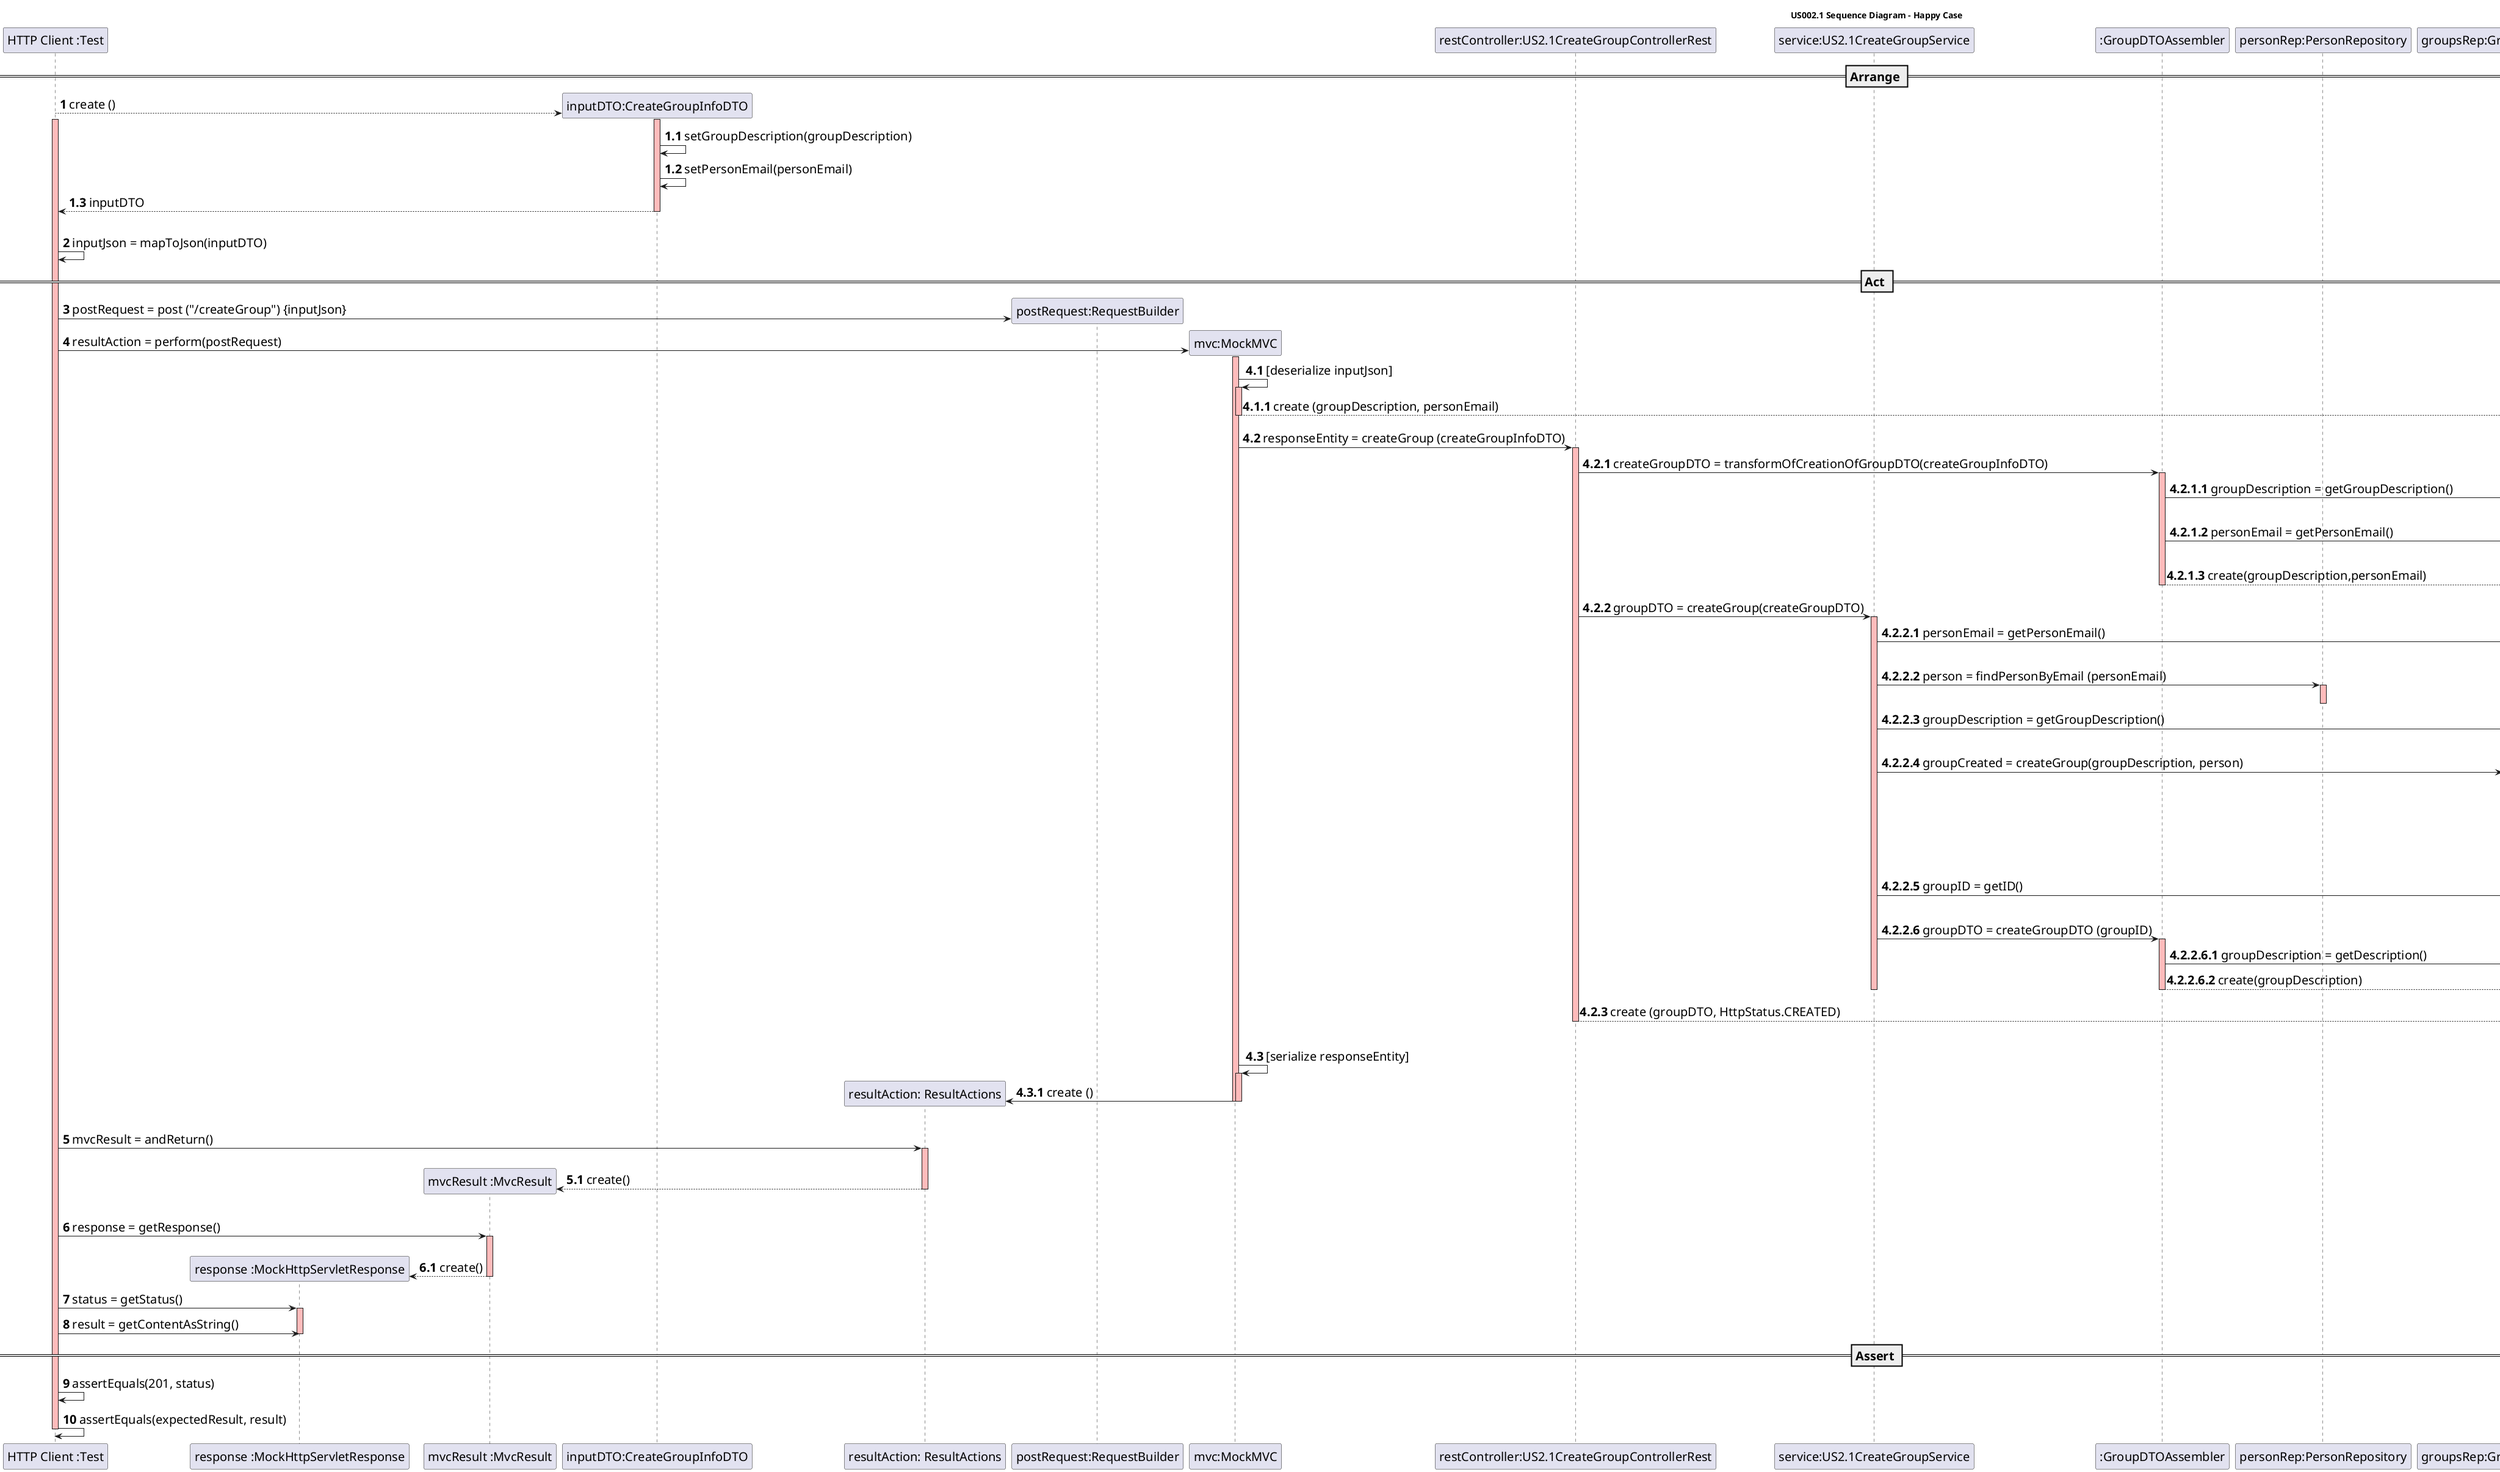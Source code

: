 @startuml

skinparam DefaultFontSize 20

title US002.1 Sequence Diagram - Happy Case

participant "HTTP Client :Test"
participant "response :MockHttpServletResponse"
participant "mvcResult :MvcResult"
participant "inputDTO:CreateGroupInfoDTO"
participant "resultAction: ResultActions"
participant "postRequest:RequestBuilder"
participant "mvc:MockMVC"
participant "restController:US2.1CreateGroupControllerRest"
participant "service:US2.1CreateGroupService"
participant ":GroupDTOAssembler"
participant "personRep:PersonRepository"
participant "groupsRep:GroupsRepository"
participant "groupID:GroupID"




== Arrange ==

autonumber
create "inputDTO:CreateGroupInfoDTO"
"HTTP Client :Test" --> "inputDTO:CreateGroupInfoDTO": create ()
activate "HTTP Client :Test" #FFBBBB
autonumber 1.1
activate "inputDTO:CreateGroupInfoDTO" #FFBBBB
"inputDTO:CreateGroupInfoDTO" -> "inputDTO:CreateGroupInfoDTO": setGroupDescription(groupDescription)
"inputDTO:CreateGroupInfoDTO" -> "inputDTO:CreateGroupInfoDTO": setPersonEmail(personEmail)
"HTTP Client :Test" <-- "inputDTO:CreateGroupInfoDTO": inputDTO
deactivate "inputDTO:CreateGroupInfoDTO"

|||

autonumber 2
"HTTP Client :Test" -> "HTTP Client :Test": inputJson = mapToJson(inputDTO)

== Act ==

create "postRequest:RequestBuilder"
"HTTP Client :Test" -> "postRequest:RequestBuilder" : postRequest = post ("/createGroup") {inputJson}

create "mvc:MockMVC"
"HTTP Client :Test" -> "mvc:MockMVC": resultAction = perform(postRequest)


autonumber 4.1

activate "mvc:MockMVC" #FFBBBB
"mvc:MockMVC" -> "mvc:MockMVC" : [deserialize inputJson]
activate "mvc:MockMVC" #FFBBBB
autonumber 4.1.1
create "createGroupInfoDTO: CreateGroupInfoDTO"
"mvc:MockMVC" --> "createGroupInfoDTO: CreateGroupInfoDTO" : create (groupDescription, personEmail)
deactivate "mvc:MockMVC"

autonumber 4.2
"mvc:MockMVC" -> "restController:US2.1CreateGroupControllerRest" : responseEntity = createGroup (createGroupInfoDTO)

autonumber 4.2.1
activate "restController:US2.1CreateGroupControllerRest" #FFBBBB
"restController:US2.1CreateGroupControllerRest" -> ":GroupDTOAssembler": createGroupDTO = transformOfCreationOfGroupDTO(createGroupInfoDTO)

autonumber 4.2.1.1

activate ":GroupDTOAssembler" #FFBBBB

":GroupDTOAssembler" -> "createGroupInfoDTO: CreateGroupInfoDTO": groupDescription = getGroupDescription()

activate "createGroupInfoDTO: CreateGroupInfoDTO" #FFBBBB
deactivate "createGroupInfoDTO: CreateGroupInfoDTO" #FFBBBB

":GroupDTOAssembler" -> "createGroupInfoDTO: CreateGroupInfoDTO": personEmail = getPersonEmail()
activate "createGroupInfoDTO: CreateGroupInfoDTO" #FFBBBB
deactivate "createGroupInfoDTO: CreateGroupInfoDTO" #FFBBBB

create "createGroupDTO:CreateGroupDTO"
":GroupDTOAssembler" --> "createGroupDTO:CreateGroupDTO": create(groupDescription,personEmail)
deactivate ":GroupDTOAssembler"

autonumber 4.2.2
"restController:US2.1CreateGroupControllerRest" -> "service:US2.1CreateGroupService" : groupDTO = createGroup(createGroupDTO)


autonumber 4.2.2.1
activate "service:US2.1CreateGroupService" #FFBBBB
"service:US2.1CreateGroupService" -> "createGroupDTO:CreateGroupDTO" : personEmail = getPersonEmail()
activate "createGroupDTO:CreateGroupDTO" #FFBBBB
deactivate "createGroupDTO:CreateGroupDTO"

"service:US2.1CreateGroupService" -> "personRep:PersonRepository" : person = findPersonByEmail (personEmail)
activate "personRep:PersonRepository" #FFBBBB
deactivate "personRep:PersonRepository"

"service:US2.1CreateGroupService" -> "createGroupDTO:CreateGroupDTO" : groupDescription = getGroupDescription()
activate "createGroupDTO:CreateGroupDTO" #FFBBBB
deactivate "createGroupDTO:CreateGroupDTO"

"service:US2.1CreateGroupService" -> "groupsRep:GroupsRepository" : groupCreated = createGroup(groupDescription, person)
activate "groupsRep:GroupsRepository" #FFBBBB

autonumber 4.2.2.4.1
create "groupCreated:Group"
"groupsRep:GroupsRepository" --> "groupCreated:Group" : create(groupDescription, person)

activate "groupCreated:Group" #FFBBBB
autonumber 4.2.2.4.1.1
"groupCreated:Group" -> "groupCreated:Group" : addMember(person)
deactivate "groupCreated:Group"

autonumber 4.2.2.4.2
"groupsRep:GroupsRepository" -> "groupsRep:GroupsRepository" :add(groupCreated)
deactivate "groupsRep:GroupsRepository"

autonumber 4.2.2.5

"service:US2.1CreateGroupService" -> "groupCreated:Group" : groupID = getID()
activate "groupCreated:Group" #FFBBBB
deactivate "groupCreated:Group"

"service:US2.1CreateGroupService" -> ":GroupDTOAssembler" : groupDTO = createGroupDTO (groupID)

autonumber 4.2.2.6.1
activate ":GroupDTOAssembler" #FFBBBB
":GroupDTOAssembler" -> "groupID:GroupID" : groupDescription = getDescription()

create "groupDTO:GroupDTO"
":GroupDTOAssembler" --> "groupDTO:GroupDTO" : create(groupDescription)

deactivate ":GroupDTOAssembler"
deactivate "service:US2.1CreateGroupService"

autonumber 4.2.3
create "responseEntity:ResponseEntity"
"restController:US2.1CreateGroupControllerRest" --> "responseEntity:ResponseEntity" : create (groupDTO, HttpStatus.CREATED)
deactivate "restController:US2.1CreateGroupControllerRest"

|||

autonumber 4.3
"mvc:MockMVC" -> "mvc:MockMVC" : [serialize responseEntity]
activate "mvc:MockMVC" #FFBBBB

autonumber 4.3.1
create "resultAction: ResultActions"

"mvc:MockMVC" -> "resultAction: ResultActions" : create ()

deactivate "mvc:MockMVC" #FFBBBB
deactivate "mvc:MockMVC"

autonumber 5
|||

"HTTP Client :Test" -> "resultAction: ResultActions" : mvcResult = andReturn()
activate "resultAction: ResultActions" #FFBBBB
|||
create "mvcResult :MvcResult"
autonumber 5.1
"resultAction: ResultActions" --> "mvcResult :MvcResult" : create()
deactivate "resultAction: ResultActions"

|||

autonumber 6
"HTTP Client :Test" -> "mvcResult :MvcResult" : response = getResponse()

autonumber 6.1
|||
create "response :MockHttpServletResponse"
activate "mvcResult :MvcResult" #FFBBBB
"mvcResult :MvcResult" --> "response :MockHttpServletResponse" : create()
deactivate "mvcResult :MvcResult"

autonumber 7
"HTTP Client :Test" -> "response :MockHttpServletResponse" : status = getStatus()
activate "response :MockHttpServletResponse" #FFBBBB
"HTTP Client :Test" -> "response :MockHttpServletResponse" : result = getContentAsString()
deactivate "response :MockHttpServletResponse" #FFBBBB
== Assert ==

"HTTP Client :Test" -> "HTTP Client :Test" : assertEquals(201, status)
"HTTP Client :Test" -> "HTTP Client :Test" : assertEquals(expectedResult, result)
deactivate "HTTP Client :Test"

@enduml

